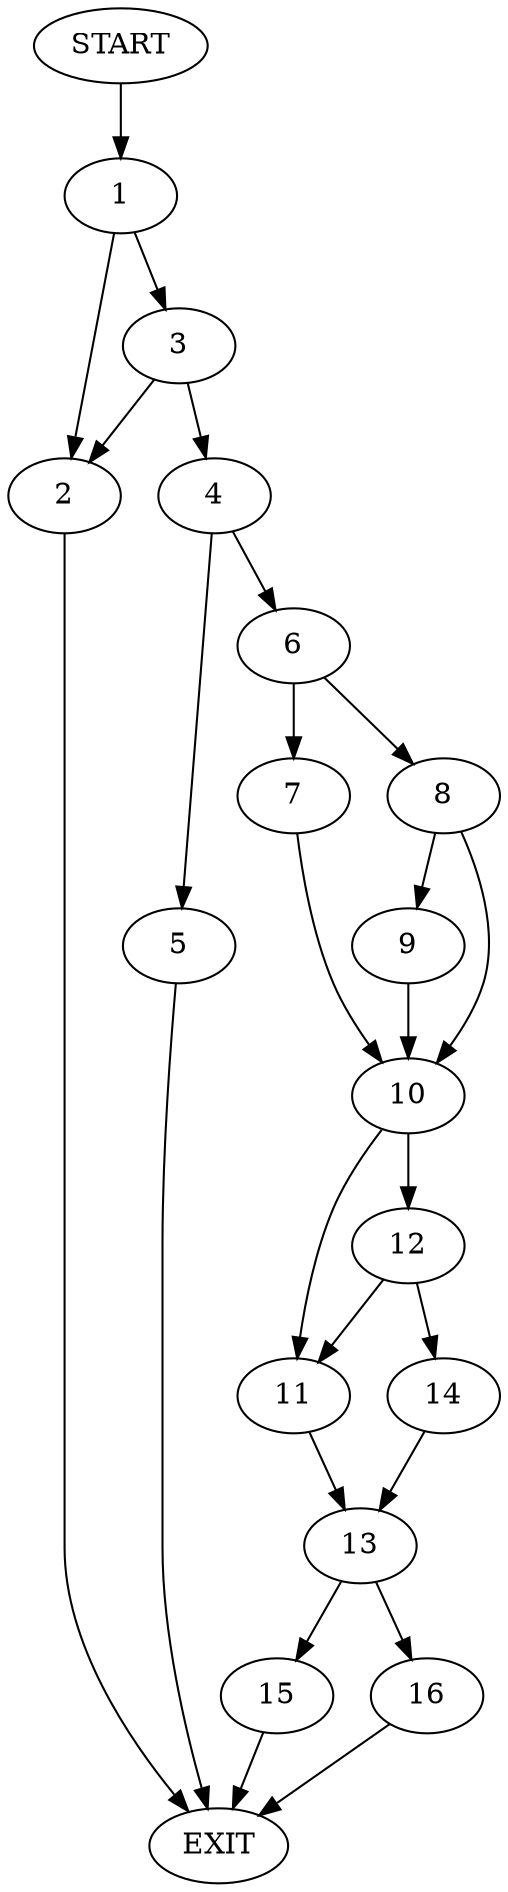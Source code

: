 digraph {
0 [label="START"]
17 [label="EXIT"]
0 -> 1
1 -> 2
1 -> 3
3 -> 2
3 -> 4
2 -> 17
4 -> 5
4 -> 6
6 -> 7
6 -> 8
5 -> 17
8 -> 9
8 -> 10
7 -> 10
10 -> 11
10 -> 12
9 -> 10
11 -> 13
12 -> 11
12 -> 14
14 -> 13
13 -> 15
13 -> 16
16 -> 17
15 -> 17
}
